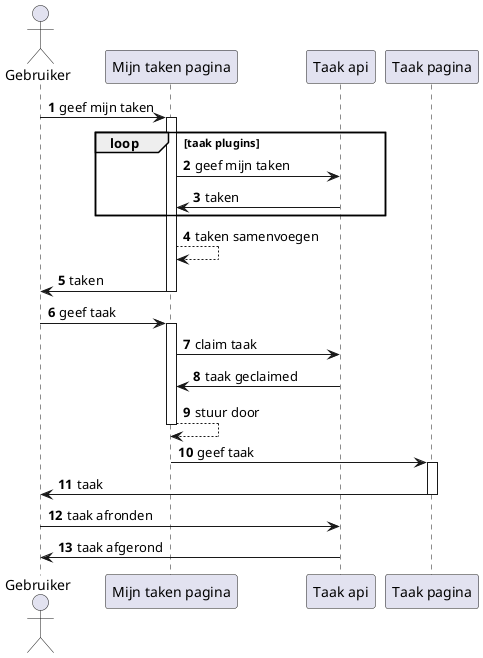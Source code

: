 @startuml
autonumber

actor Gebruiker as user
participant "Mijn taken pagina" as taken
participant "Taak api" as api
participant "Taak pagina" as taak

user -> taken : geef mijn taken
activate taken
loop taak plugins
    taken -> api : geef mijn taken
    api -> taken : taken
end
taken --> taken : taken samenvoegen
taken -> user : taken
deactivate taken

user -> taken : geef taak
activate taken
taken -> api : claim taak
api -> taken: taak geclaimed
taken --> taken : stuur door
deactivate taken

taken -> taak : geef taak
activate taak
taak -> user : taak
deactivate taak

user -> api : taak afronden
api -> user : taak afgerond

@enduml
